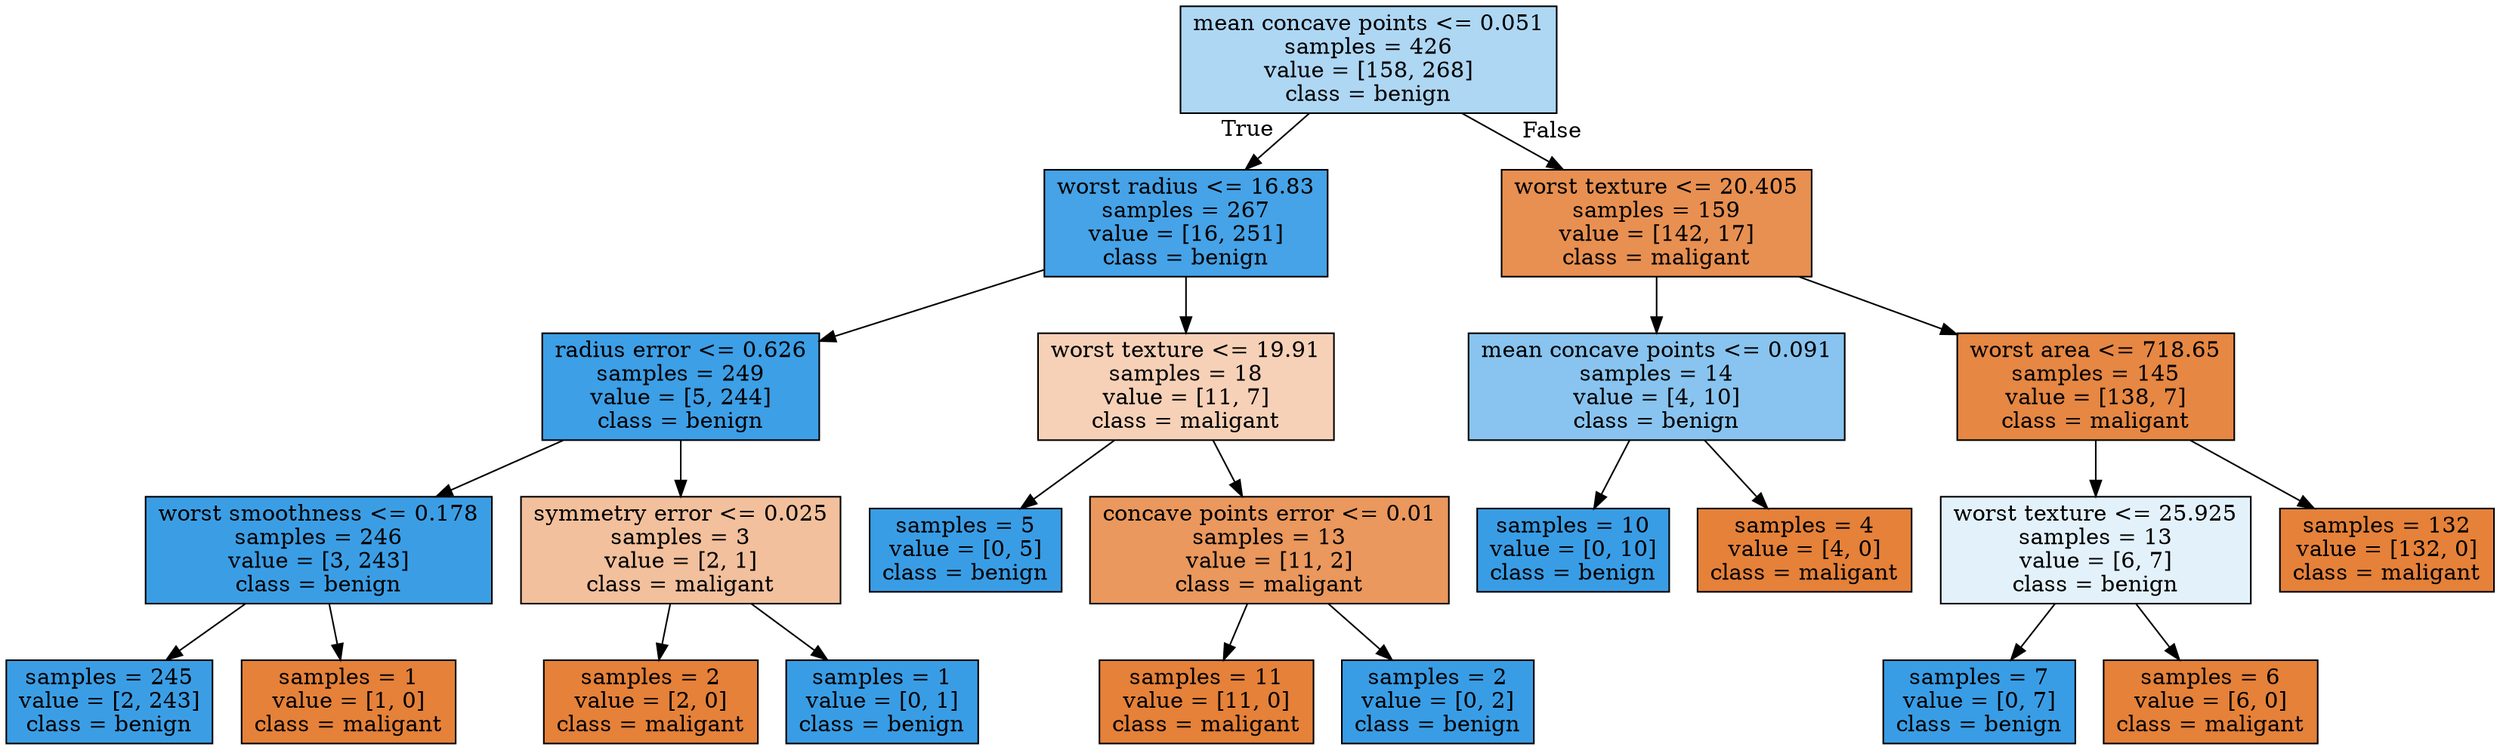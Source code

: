 digraph Tree {
node [shape=box, style="filled", color="black"] ;
0 [label="mean concave points <= 0.051\nsamples = 426\nvalue = [158, 268]\nclass = benign", fillcolor="#aed7f4"] ;
1 [label="worst radius <= 16.83\nsamples = 267\nvalue = [16, 251]\nclass = benign", fillcolor="#46a3e7"] ;
0 -> 1 [labeldistance=2.5, labelangle=45, headlabel="True"] ;
2 [label="radius error <= 0.626\nsamples = 249\nvalue = [5, 244]\nclass = benign", fillcolor="#3d9fe6"] ;
1 -> 2 ;
3 [label="worst smoothness <= 0.178\nsamples = 246\nvalue = [3, 243]\nclass = benign", fillcolor="#3b9ee5"] ;
2 -> 3 ;
4 [label="samples = 245\nvalue = [2, 243]\nclass = benign", fillcolor="#3b9ee5"] ;
3 -> 4 ;
5 [label="samples = 1\nvalue = [1, 0]\nclass = maligant", fillcolor="#e58139"] ;
3 -> 5 ;
6 [label="symmetry error <= 0.025\nsamples = 3\nvalue = [2, 1]\nclass = maligant", fillcolor="#f2c09c"] ;
2 -> 6 ;
7 [label="samples = 2\nvalue = [2, 0]\nclass = maligant", fillcolor="#e58139"] ;
6 -> 7 ;
8 [label="samples = 1\nvalue = [0, 1]\nclass = benign", fillcolor="#399de5"] ;
6 -> 8 ;
9 [label="worst texture <= 19.91\nsamples = 18\nvalue = [11, 7]\nclass = maligant", fillcolor="#f6d1b7"] ;
1 -> 9 ;
10 [label="samples = 5\nvalue = [0, 5]\nclass = benign", fillcolor="#399de5"] ;
9 -> 10 ;
11 [label="concave points error <= 0.01\nsamples = 13\nvalue = [11, 2]\nclass = maligant", fillcolor="#ea985d"] ;
9 -> 11 ;
12 [label="samples = 11\nvalue = [11, 0]\nclass = maligant", fillcolor="#e58139"] ;
11 -> 12 ;
13 [label="samples = 2\nvalue = [0, 2]\nclass = benign", fillcolor="#399de5"] ;
11 -> 13 ;
14 [label="worst texture <= 20.405\nsamples = 159\nvalue = [142, 17]\nclass = maligant", fillcolor="#e89051"] ;
0 -> 14 [labeldistance=2.5, labelangle=-45, headlabel="False"] ;
15 [label="mean concave points <= 0.091\nsamples = 14\nvalue = [4, 10]\nclass = benign", fillcolor="#88c4ef"] ;
14 -> 15 ;
16 [label="samples = 10\nvalue = [0, 10]\nclass = benign", fillcolor="#399de5"] ;
15 -> 16 ;
17 [label="samples = 4\nvalue = [4, 0]\nclass = maligant", fillcolor="#e58139"] ;
15 -> 17 ;
18 [label="worst area <= 718.65\nsamples = 145\nvalue = [138, 7]\nclass = maligant", fillcolor="#e68743"] ;
14 -> 18 ;
19 [label="worst texture <= 25.925\nsamples = 13\nvalue = [6, 7]\nclass = benign", fillcolor="#e3f1fb"] ;
18 -> 19 ;
20 [label="samples = 7\nvalue = [0, 7]\nclass = benign", fillcolor="#399de5"] ;
19 -> 20 ;
21 [label="samples = 6\nvalue = [6, 0]\nclass = maligant", fillcolor="#e58139"] ;
19 -> 21 ;
22 [label="samples = 132\nvalue = [132, 0]\nclass = maligant", fillcolor="#e58139"] ;
18 -> 22 ;
}